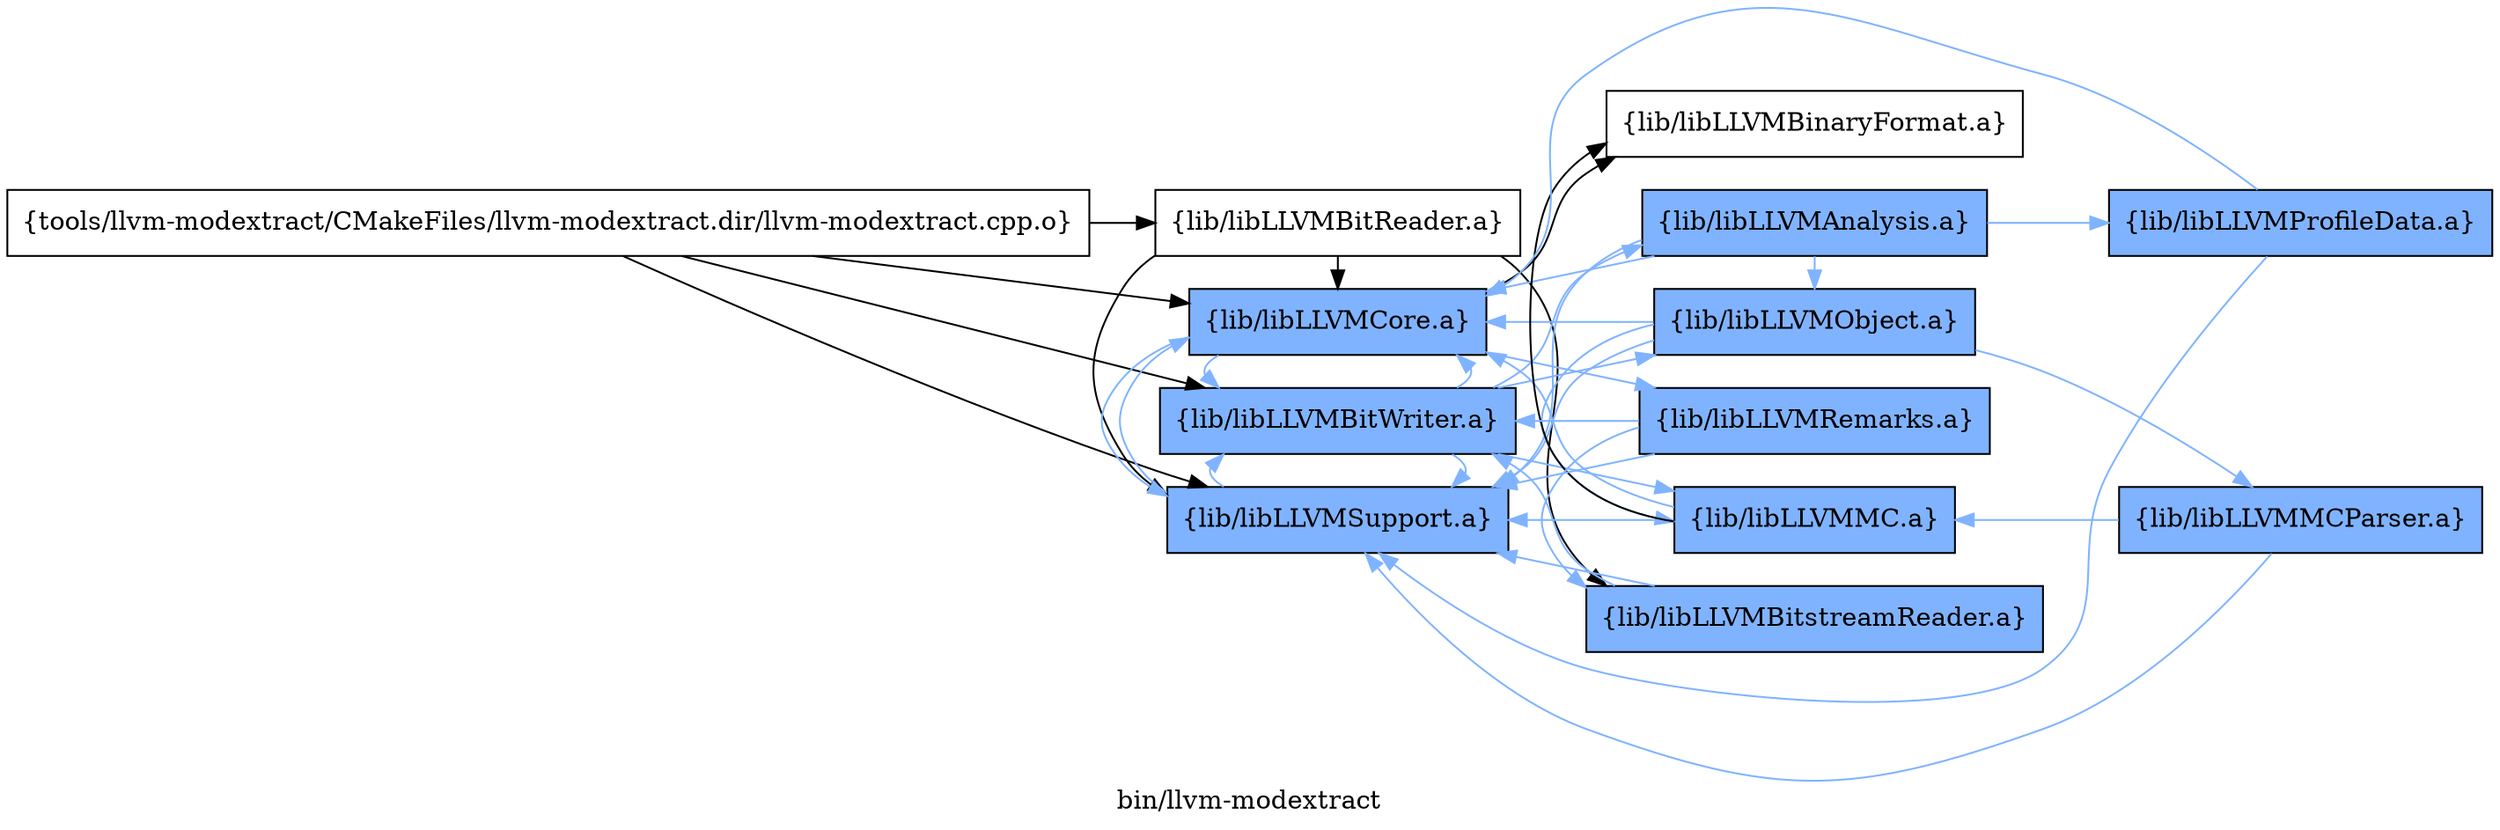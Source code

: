digraph "bin/llvm-modextract" {
	label="bin/llvm-modextract";
	rankdir=LR;
	{ rank=same; Node0x56329255fc78;  }
	{ rank=same; Node0x563292561898; Node0x563292560998; Node0x56329255ff98; Node0x563292560e98;  }
	{ rank=same; Node0x563292567568; Node0x563292568968; Node0x563292569318; Node0x563292567298; Node0x563292565c68; Node0x563292568468;  }

	Node0x56329255fc78 [shape=record,shape=box,group=0,label="{tools/llvm-modextract/CMakeFiles/llvm-modextract.dir/llvm-modextract.cpp.o}"];
	Node0x56329255fc78 -> Node0x563292561898;
	Node0x56329255fc78 -> Node0x563292560998;
	Node0x56329255fc78 -> Node0x56329255ff98;
	Node0x56329255fc78 -> Node0x563292560e98;
	Node0x563292561898 [shape=record,shape=box,group=0,label="{lib/libLLVMBitReader.a}"];
	Node0x563292561898 -> Node0x563292560e98;
	Node0x563292561898 -> Node0x56329255ff98;
	Node0x563292561898 -> Node0x563292567568;
	Node0x563292560998 [shape=record,shape=box,group=1,style=filled,fillcolor="0.600000 0.5 1",label="{lib/libLLVMBitWriter.a}"];
	Node0x563292560998 -> Node0x563292560e98[color="0.600000 0.5 1"];
	Node0x563292560998 -> Node0x56329255ff98[color="0.600000 0.5 1"];
	Node0x563292560998 -> Node0x563292568968[color="0.600000 0.5 1"];
	Node0x563292560998 -> Node0x563292569318[color="0.600000 0.5 1"];
	Node0x563292560998 -> Node0x563292567298[color="0.600000 0.5 1"];
	Node0x56329255ff98 [shape=record,shape=box,group=1,style=filled,fillcolor="0.600000 0.5 1",label="{lib/libLLVMSupport.a}"];
	Node0x56329255ff98 -> Node0x563292560e98[color="0.600000 0.5 1"];
	Node0x56329255ff98 -> Node0x563292560998[color="0.600000 0.5 1"];
	Node0x563292560e98 [shape=record,shape=box,group=1,style=filled,fillcolor="0.600000 0.5 1",label="{lib/libLLVMCore.a}"];
	Node0x563292560e98 -> Node0x56329255ff98[color="0.600000 0.5 1"];
	Node0x563292560e98 -> Node0x563292565c68;
	Node0x563292560e98 -> Node0x563292560998[color="0.600000 0.5 1"];
	Node0x563292560e98 -> Node0x563292568468[color="0.600000 0.5 1"];
	Node0x563292567568 [shape=record,shape=box,group=1,style=filled,fillcolor="0.600000 0.5 1",label="{lib/libLLVMBitstreamReader.a}"];
	Node0x563292567568 -> Node0x563292560998[color="0.600000 0.5 1"];
	Node0x563292567568 -> Node0x56329255ff98[color="0.600000 0.5 1"];
	Node0x563292568968 [shape=record,shape=box,group=1,style=filled,fillcolor="0.600000 0.5 1",label="{lib/libLLVMObject.a}"];
	Node0x563292568968 -> Node0x563292560e98[color="0.600000 0.5 1"];
	Node0x563292568968 -> Node0x56329255ff98[color="0.600000 0.5 1"];
	Node0x563292568968 -> Node0x563292567298[color="0.600000 0.5 1"];
	Node0x563292568968 -> Node0x563292567a18[color="0.600000 0.5 1"];
	Node0x563292569318 [shape=record,shape=box,group=1,style=filled,fillcolor="0.600000 0.5 1",label="{lib/libLLVMAnalysis.a}"];
	Node0x563292569318 -> Node0x563292560e98[color="0.600000 0.5 1"];
	Node0x563292569318 -> Node0x56329255ff98[color="0.600000 0.5 1"];
	Node0x563292569318 -> Node0x563292568968[color="0.600000 0.5 1"];
	Node0x563292569318 -> Node0x563292569818[color="0.600000 0.5 1"];
	Node0x563292567298 [shape=record,shape=box,group=1,style=filled,fillcolor="0.600000 0.5 1",label="{lib/libLLVMMC.a}"];
	Node0x563292567298 -> Node0x56329255ff98[color="0.600000 0.5 1"];
	Node0x563292567298 -> Node0x563292565c68;
	Node0x563292567298 -> Node0x563292560e98[color="0.600000 0.5 1"];
	Node0x563292565c68 [shape=record,shape=box,group=0,label="{lib/libLLVMBinaryFormat.a}"];
	Node0x563292568468 [shape=record,shape=box,group=1,style=filled,fillcolor="0.600000 0.5 1",label="{lib/libLLVMRemarks.a}"];
	Node0x563292568468 -> Node0x56329255ff98[color="0.600000 0.5 1"];
	Node0x563292568468 -> Node0x563292560998[color="0.600000 0.5 1"];
	Node0x563292568468 -> Node0x563292567568[color="0.600000 0.5 1"];
	Node0x563292569818 [shape=record,shape=box,group=1,style=filled,fillcolor="0.600000 0.5 1",label="{lib/libLLVMProfileData.a}"];
	Node0x563292569818 -> Node0x563292560e98[color="0.600000 0.5 1"];
	Node0x563292569818 -> Node0x56329255ff98[color="0.600000 0.5 1"];
	Node0x563292567a18 [shape=record,shape=box,group=1,style=filled,fillcolor="0.600000 0.5 1",label="{lib/libLLVMMCParser.a}"];
	Node0x563292567a18 -> Node0x56329255ff98[color="0.600000 0.5 1"];
	Node0x563292567a18 -> Node0x563292567298[color="0.600000 0.5 1"];
}
